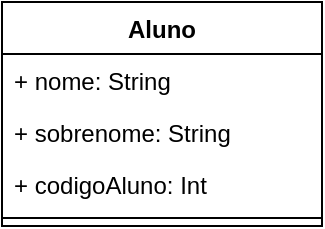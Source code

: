 <mxfile version="13.7.5" type="device"><diagram id="QUUCnD6aDWDqo5BVCzj1" name="Page-1"><mxGraphModel dx="1102" dy="583" grid="1" gridSize="10" guides="1" tooltips="1" connect="1" arrows="1" fold="1" page="1" pageScale="1" pageWidth="827" pageHeight="1169" math="0" shadow="0"><root><mxCell id="0"/><mxCell id="1" parent="0"/><mxCell id="GK7I19TVUTFbV8riElNi-1" value="Aluno" style="swimlane;fontStyle=1;align=center;verticalAlign=top;childLayout=stackLayout;horizontal=1;startSize=26;horizontalStack=0;resizeParent=1;resizeParentMax=0;resizeLast=0;collapsible=1;marginBottom=0;" vertex="1" parent="1"><mxGeometry x="260" y="170" width="160" height="112" as="geometry"/></mxCell><mxCell id="GK7I19TVUTFbV8riElNi-2" value="+ nome: String" style="text;strokeColor=none;fillColor=none;align=left;verticalAlign=top;spacingLeft=4;spacingRight=4;overflow=hidden;rotatable=0;points=[[0,0.5],[1,0.5]];portConstraint=eastwest;" vertex="1" parent="GK7I19TVUTFbV8riElNi-1"><mxGeometry y="26" width="160" height="26" as="geometry"/></mxCell><mxCell id="GK7I19TVUTFbV8riElNi-5" value="+ sobrenome: String" style="text;strokeColor=none;fillColor=none;align=left;verticalAlign=top;spacingLeft=4;spacingRight=4;overflow=hidden;rotatable=0;points=[[0,0.5],[1,0.5]];portConstraint=eastwest;" vertex="1" parent="GK7I19TVUTFbV8riElNi-1"><mxGeometry y="52" width="160" height="26" as="geometry"/></mxCell><mxCell id="GK7I19TVUTFbV8riElNi-6" value="+ codigoAluno: Int" style="text;strokeColor=none;fillColor=none;align=left;verticalAlign=top;spacingLeft=4;spacingRight=4;overflow=hidden;rotatable=0;points=[[0,0.5],[1,0.5]];portConstraint=eastwest;" vertex="1" parent="GK7I19TVUTFbV8riElNi-1"><mxGeometry y="78" width="160" height="26" as="geometry"/></mxCell><mxCell id="GK7I19TVUTFbV8riElNi-3" value="" style="line;strokeWidth=1;fillColor=none;align=left;verticalAlign=middle;spacingTop=-1;spacingLeft=3;spacingRight=3;rotatable=0;labelPosition=right;points=[];portConstraint=eastwest;" vertex="1" parent="GK7I19TVUTFbV8riElNi-1"><mxGeometry y="104" width="160" height="8" as="geometry"/></mxCell></root></mxGraphModel></diagram></mxfile>